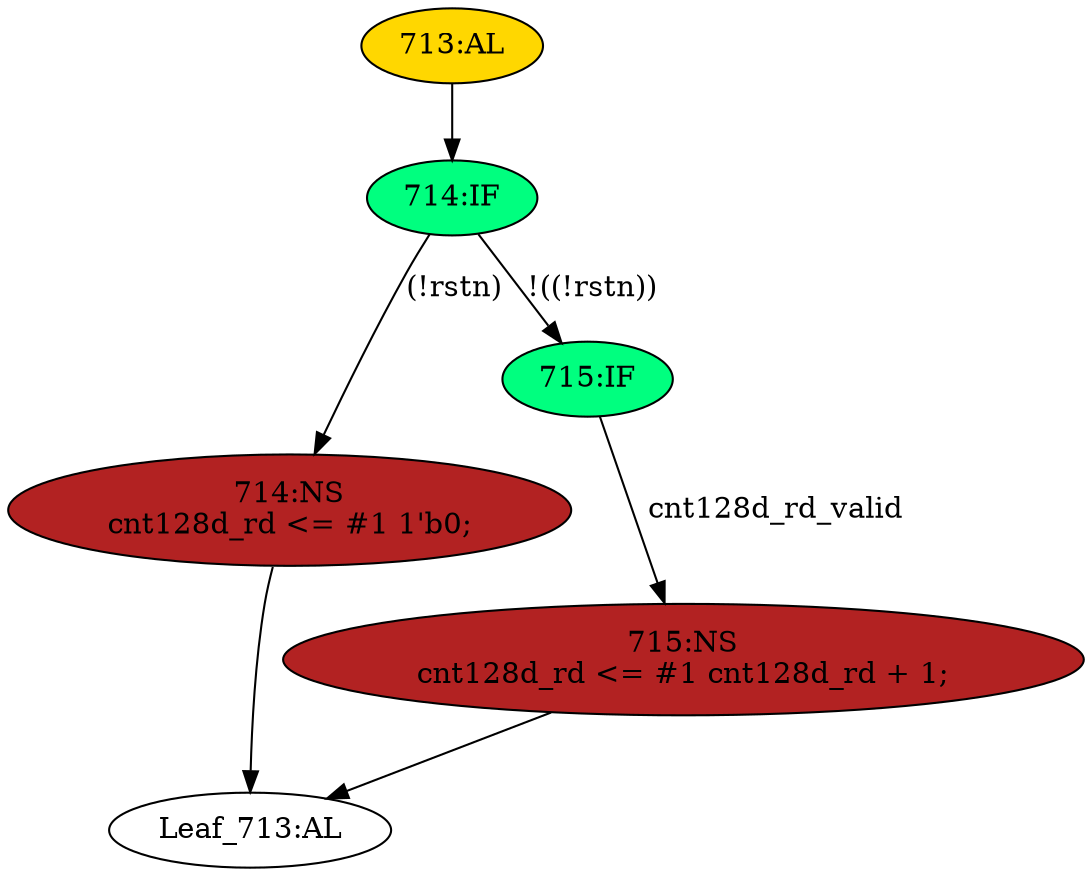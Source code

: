 strict digraph "" {
	node [label="\N"];
	"Leaf_713:AL"	 [def_var="['cnt128d_rd']",
		label="Leaf_713:AL"];
	"713:AL"	 [ast="<pyverilog.vparser.ast.Always object at 0x7f9d7db6ba90>",
		clk_sens=False,
		fillcolor=gold,
		label="713:AL",
		sens="['sclk', 'rstn']",
		statements="[]",
		style=filled,
		typ=Always,
		use_var="['cnt128d_rd_valid', 'rstn', 'cnt128d_rd']"];
	"714:IF"	 [ast="<pyverilog.vparser.ast.IfStatement object at 0x7f9d7db6bc90>",
		fillcolor=springgreen,
		label="714:IF",
		statements="[]",
		style=filled,
		typ=IfStatement];
	"713:AL" -> "714:IF"	 [cond="[]",
		lineno=None];
	"714:NS"	 [ast="<pyverilog.vparser.ast.NonblockingSubstitution object at 0x7f9d7db95cd0>",
		fillcolor=firebrick,
		label="714:NS
cnt128d_rd <= #1 1'b0;",
		statements="[<pyverilog.vparser.ast.NonblockingSubstitution object at 0x7f9d7db95cd0>]",
		style=filled,
		typ=NonblockingSubstitution];
	"714:IF" -> "714:NS"	 [cond="['rstn']",
		label="(!rstn)",
		lineno=714];
	"715:IF"	 [ast="<pyverilog.vparser.ast.IfStatement object at 0x7f9d7db6bd50>",
		fillcolor=springgreen,
		label="715:IF",
		statements="[]",
		style=filled,
		typ=IfStatement];
	"714:IF" -> "715:IF"	 [cond="['rstn']",
		label="!((!rstn))",
		lineno=714];
	"714:NS" -> "Leaf_713:AL"	 [cond="[]",
		lineno=None];
	"715:NS"	 [ast="<pyverilog.vparser.ast.NonblockingSubstitution object at 0x7f9d7db6bdd0>",
		fillcolor=firebrick,
		label="715:NS
cnt128d_rd <= #1 cnt128d_rd + 1;",
		statements="[<pyverilog.vparser.ast.NonblockingSubstitution object at 0x7f9d7db6bdd0>]",
		style=filled,
		typ=NonblockingSubstitution];
	"715:NS" -> "Leaf_713:AL"	 [cond="[]",
		lineno=None];
	"715:IF" -> "715:NS"	 [cond="['cnt128d_rd_valid']",
		label=cnt128d_rd_valid,
		lineno=715];
}
